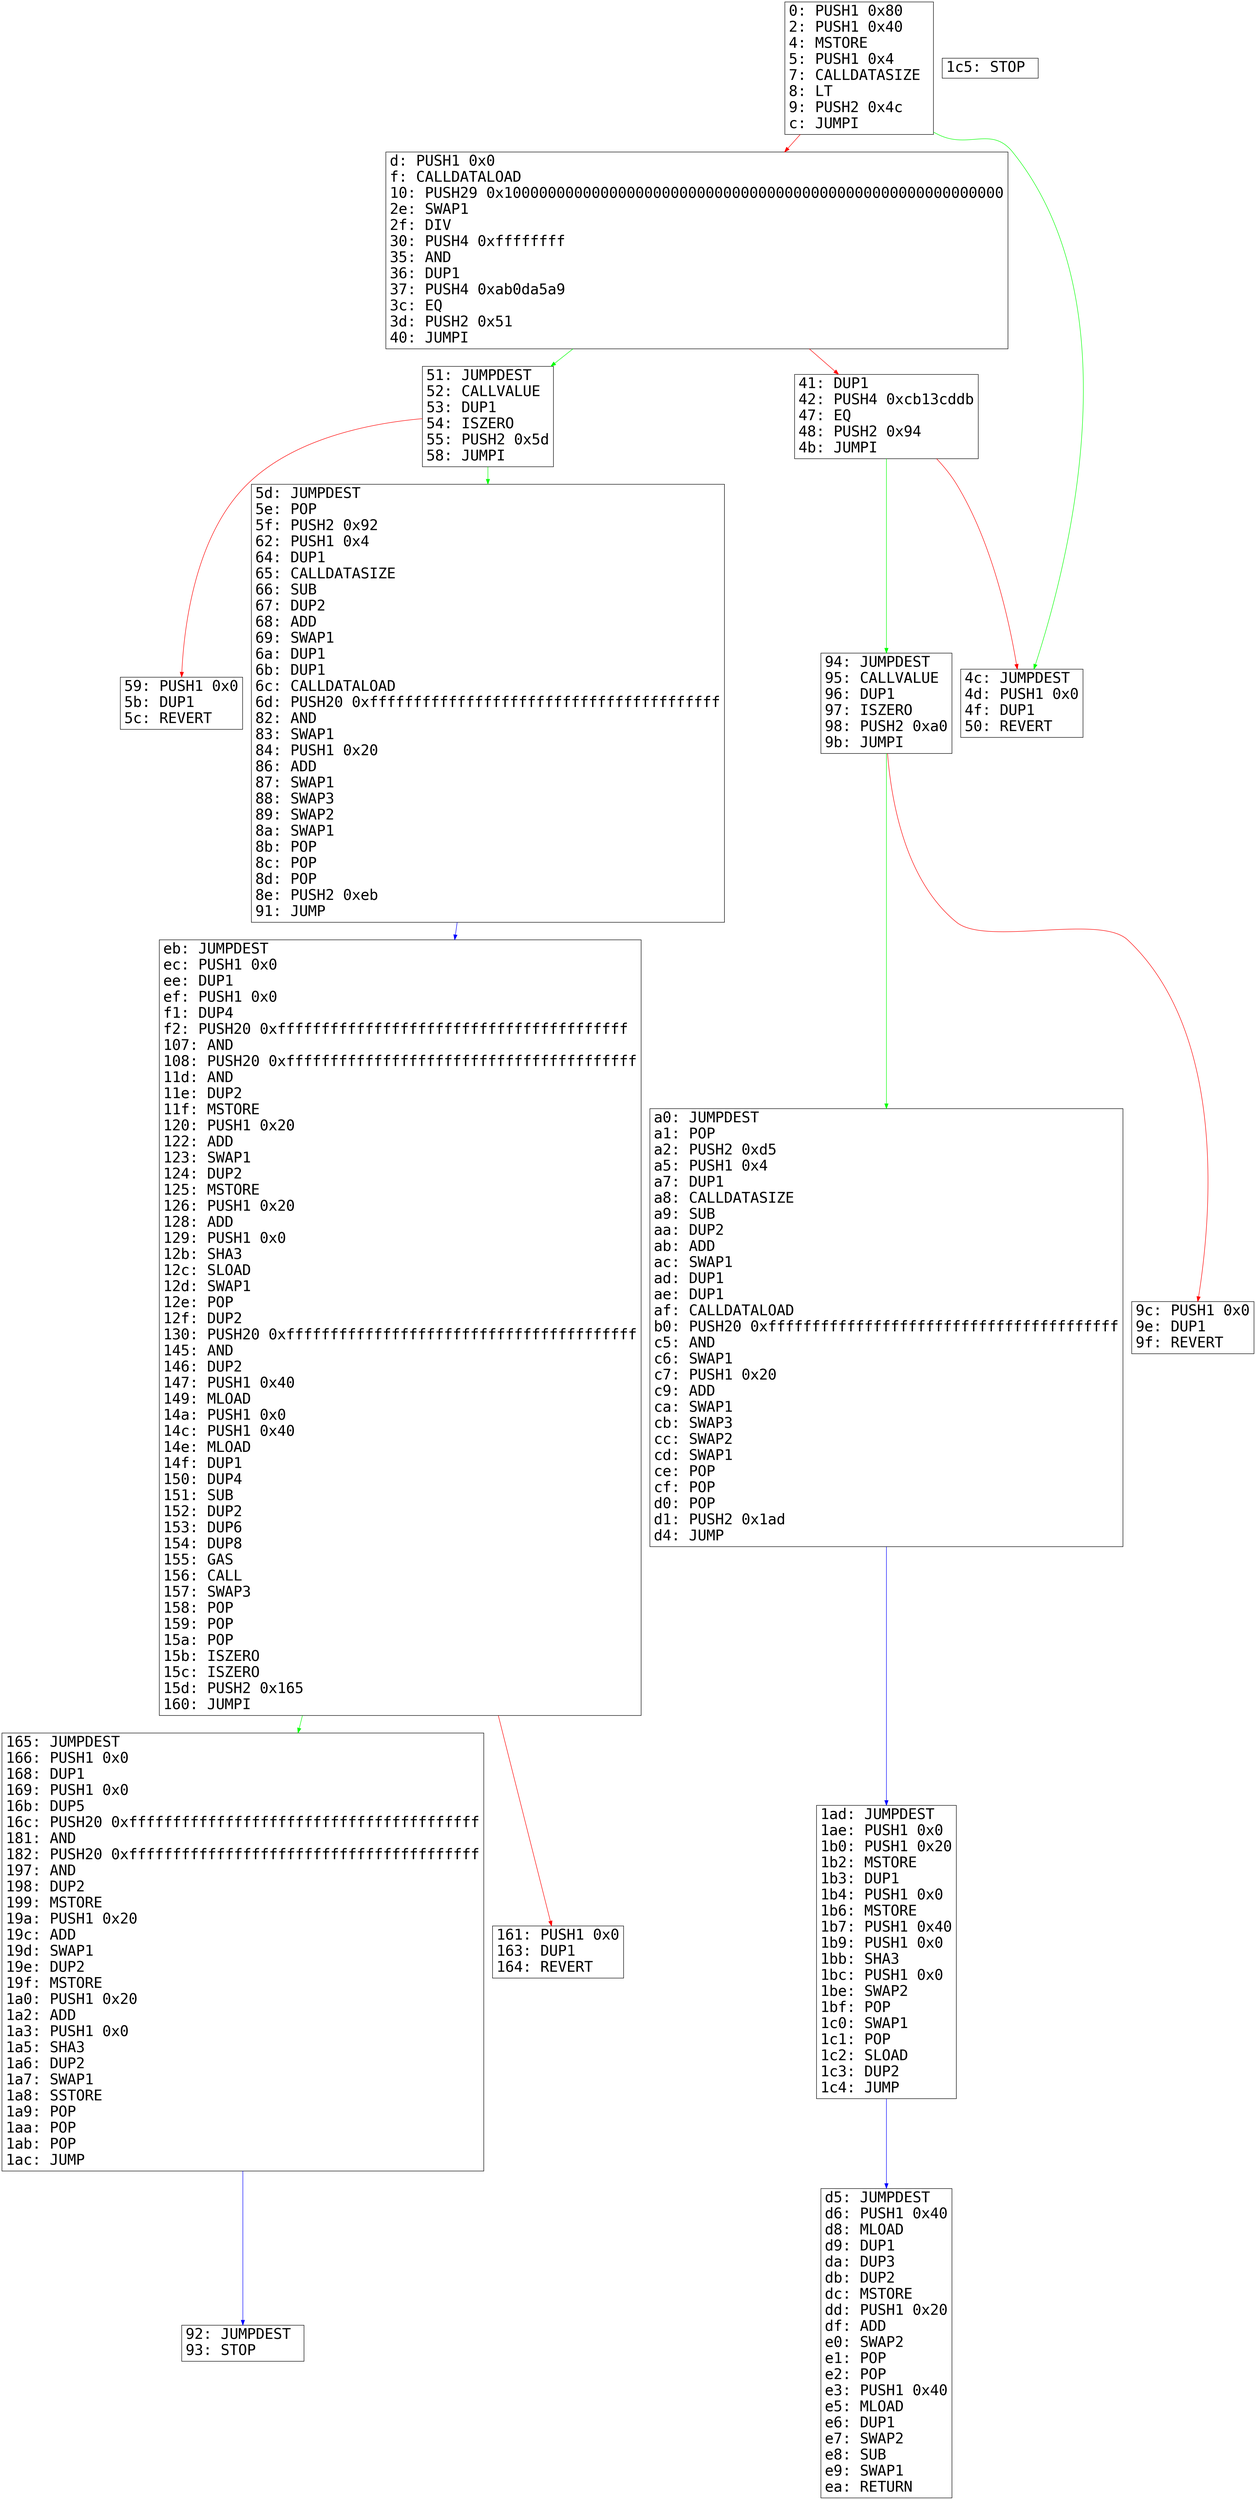 digraph "graph.cfg.gv" {
	subgraph global {
		node [fontname=Courier fontsize=30.0 rank=same shape=box]
		block_0 [label="0: PUSH1 0x80\l2: PUSH1 0x40\l4: MSTORE \l5: PUSH1 0x4\l7: CALLDATASIZE \l8: LT \l9: PUSH2 0x4c\lc: JUMPI \l"]
		block_d [label="d: PUSH1 0x0\lf: CALLDATALOAD \l10: PUSH29 0x100000000000000000000000000000000000000000000000000000000\l2e: SWAP1 \l2f: DIV \l30: PUSH4 0xffffffff\l35: AND \l36: DUP1 \l37: PUSH4 0xab0da5a9\l3c: EQ \l3d: PUSH2 0x51\l40: JUMPI \l"]
		block_41 [label="41: DUP1 \l42: PUSH4 0xcb13cddb\l47: EQ \l48: PUSH2 0x94\l4b: JUMPI \l"]
		block_4c [label="4c: JUMPDEST \l4d: PUSH1 0x0\l4f: DUP1 \l50: REVERT \l"]
		block_51 [label="51: JUMPDEST \l52: CALLVALUE \l53: DUP1 \l54: ISZERO \l55: PUSH2 0x5d\l58: JUMPI \l"]
		block_59 [label="59: PUSH1 0x0\l5b: DUP1 \l5c: REVERT \l"]
		block_5d [label="5d: JUMPDEST \l5e: POP \l5f: PUSH2 0x92\l62: PUSH1 0x4\l64: DUP1 \l65: CALLDATASIZE \l66: SUB \l67: DUP2 \l68: ADD \l69: SWAP1 \l6a: DUP1 \l6b: DUP1 \l6c: CALLDATALOAD \l6d: PUSH20 0xffffffffffffffffffffffffffffffffffffffff\l82: AND \l83: SWAP1 \l84: PUSH1 0x20\l86: ADD \l87: SWAP1 \l88: SWAP3 \l89: SWAP2 \l8a: SWAP1 \l8b: POP \l8c: POP \l8d: POP \l8e: PUSH2 0xeb\l91: JUMP \l"]
		block_92 [label="92: JUMPDEST \l93: STOP \l"]
		block_94 [label="94: JUMPDEST \l95: CALLVALUE \l96: DUP1 \l97: ISZERO \l98: PUSH2 0xa0\l9b: JUMPI \l"]
		block_9c [label="9c: PUSH1 0x0\l9e: DUP1 \l9f: REVERT \l"]
		block_a0 [label="a0: JUMPDEST \la1: POP \la2: PUSH2 0xd5\la5: PUSH1 0x4\la7: DUP1 \la8: CALLDATASIZE \la9: SUB \laa: DUP2 \lab: ADD \lac: SWAP1 \lad: DUP1 \lae: DUP1 \laf: CALLDATALOAD \lb0: PUSH20 0xffffffffffffffffffffffffffffffffffffffff\lc5: AND \lc6: SWAP1 \lc7: PUSH1 0x20\lc9: ADD \lca: SWAP1 \lcb: SWAP3 \lcc: SWAP2 \lcd: SWAP1 \lce: POP \lcf: POP \ld0: POP \ld1: PUSH2 0x1ad\ld4: JUMP \l"]
		block_d5 [label="d5: JUMPDEST \ld6: PUSH1 0x40\ld8: MLOAD \ld9: DUP1 \lda: DUP3 \ldb: DUP2 \ldc: MSTORE \ldd: PUSH1 0x20\ldf: ADD \le0: SWAP2 \le1: POP \le2: POP \le3: PUSH1 0x40\le5: MLOAD \le6: DUP1 \le7: SWAP2 \le8: SUB \le9: SWAP1 \lea: RETURN \l"]
		block_eb [label="eb: JUMPDEST \lec: PUSH1 0x0\lee: DUP1 \lef: PUSH1 0x0\lf1: DUP4 \lf2: PUSH20 0xffffffffffffffffffffffffffffffffffffffff\l107: AND \l108: PUSH20 0xffffffffffffffffffffffffffffffffffffffff\l11d: AND \l11e: DUP2 \l11f: MSTORE \l120: PUSH1 0x20\l122: ADD \l123: SWAP1 \l124: DUP2 \l125: MSTORE \l126: PUSH1 0x20\l128: ADD \l129: PUSH1 0x0\l12b: SHA3 \l12c: SLOAD \l12d: SWAP1 \l12e: POP \l12f: DUP2 \l130: PUSH20 0xffffffffffffffffffffffffffffffffffffffff\l145: AND \l146: DUP2 \l147: PUSH1 0x40\l149: MLOAD \l14a: PUSH1 0x0\l14c: PUSH1 0x40\l14e: MLOAD \l14f: DUP1 \l150: DUP4 \l151: SUB \l152: DUP2 \l153: DUP6 \l154: DUP8 \l155: GAS \l156: CALL \l157: SWAP3 \l158: POP \l159: POP \l15a: POP \l15b: ISZERO \l15c: ISZERO \l15d: PUSH2 0x165\l160: JUMPI \l"]
		block_161 [label="161: PUSH1 0x0\l163: DUP1 \l164: REVERT \l"]
		block_165 [label="165: JUMPDEST \l166: PUSH1 0x0\l168: DUP1 \l169: PUSH1 0x0\l16b: DUP5 \l16c: PUSH20 0xffffffffffffffffffffffffffffffffffffffff\l181: AND \l182: PUSH20 0xffffffffffffffffffffffffffffffffffffffff\l197: AND \l198: DUP2 \l199: MSTORE \l19a: PUSH1 0x20\l19c: ADD \l19d: SWAP1 \l19e: DUP2 \l19f: MSTORE \l1a0: PUSH1 0x20\l1a2: ADD \l1a3: PUSH1 0x0\l1a5: SHA3 \l1a6: DUP2 \l1a7: SWAP1 \l1a8: SSTORE \l1a9: POP \l1aa: POP \l1ab: POP \l1ac: JUMP \l"]
		block_1ad [label="1ad: JUMPDEST \l1ae: PUSH1 0x0\l1b0: PUSH1 0x20\l1b2: MSTORE \l1b3: DUP1 \l1b4: PUSH1 0x0\l1b6: MSTORE \l1b7: PUSH1 0x40\l1b9: PUSH1 0x0\l1bb: SHA3 \l1bc: PUSH1 0x0\l1be: SWAP2 \l1bf: POP \l1c0: SWAP1 \l1c1: POP \l1c2: SLOAD \l1c3: DUP2 \l1c4: JUMP \l"]
		block_1c5 [label="1c5: STOP \l"]
	}
	block_165 -> block_92 [color=blue]
	block_0 -> block_4c [color=green]
	block_5d -> block_eb [color=blue]
	block_d -> block_51 [color=green]
	block_eb -> block_165 [color=green]
	block_0 -> block_d [color=red]
	block_51 -> block_59 [color=red]
	block_eb -> block_161 [color=red]
	block_94 -> block_9c [color=red]
	block_d -> block_41 [color=red]
	block_a0 -> block_1ad [color=blue]
	block_1ad -> block_d5 [color=blue]
	block_41 -> block_4c [color=red]
	block_94 -> block_a0 [color=green]
	block_51 -> block_5d [color=green]
	block_41 -> block_94 [color=green]
}
